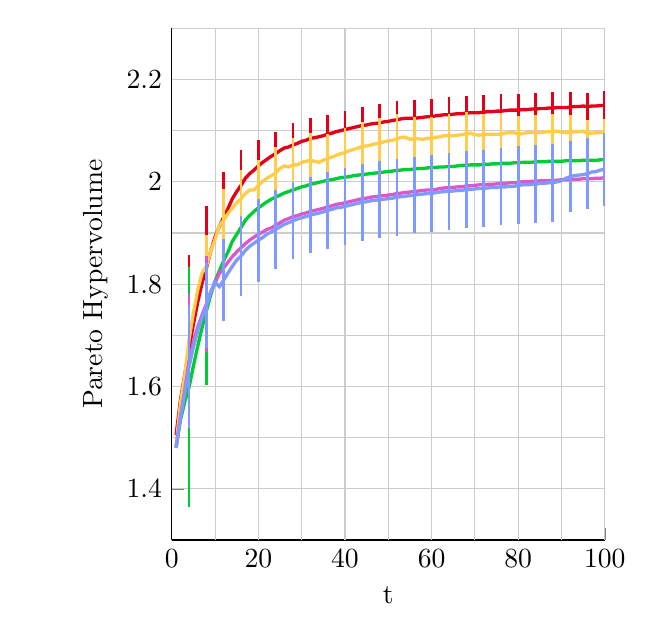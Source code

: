 % This file was created by matlab2tikz v0.3.0.
% Copyright (c) 2008--2012, Nico Schlömer <nico.schloemer@gmail.com>
% All rights reserved.
% 
% The latest updates can be retrieved from
%   http://www.mathworks.com/matlabcentral/fileexchange/22022-matlab2tikz
% where you can also make suggestions and rate matlab2tikz.
% 
% 
% 

% defining custom colors
\definecolor{mycolor1}{rgb}{0.9,0,0.1}
\definecolor{mycolor2}{rgb}{0,0.8,0.2}
\definecolor{mycolor3}{rgb}{1,0.8,0.3}
\definecolor{mycolor4}{rgb}{0.85,0.35,0.8}
\definecolor{mycolor5}{rgb}{0.5,0.6,1}

\begin{tikzpicture}

\begin{axis}[%
width=55mm,
height=65mm,
scale only axis,
xmin=0, xmax=100,
xlabel={t},
ymin=1.3, ymax=2.3,
ylabel={Pareto Hypervolume},
axis lines*=left,
unbounded coords=jump]
\addplot [
color=white!80!black,
solid,
forget plot
]
coordinates{
 (10,1.3)(10,2.3) 
};
\addplot [
color=white!80!black,
solid,
forget plot
]
coordinates{
 (20,1.3)(20,2.3) 
};
\addplot [
color=white!80!black,
solid,
forget plot
]
coordinates{
 (30,1.3)(30,2.3) 
};
\addplot [
color=white!80!black,
solid,
forget plot
]
coordinates{
 (40,1.3)(40,2.3) 
};
\addplot [
color=white!80!black,
solid,
forget plot
]
coordinates{
 (50,1.3)(50,2.3) 
};
\addplot [
color=white!80!black,
solid,
forget plot
]
coordinates{
 (60,1.3)(60,2.3) 
};
\addplot [
color=white!80!black,
solid,
forget plot
]
coordinates{
 (70,1.3)(70,2.3) 
};
\addplot [
color=white!80!black,
solid,
forget plot
]
coordinates{
 (80,1.3)(80,2.3) 
};
\addplot [
color=white!80!black,
solid,
forget plot
]
coordinates{
 (90,1.3)(90,2.3) 
};
\addplot [
color=white!80!black,
solid,
forget plot
]
coordinates{
 (100,1.3)(100,2.3) 
};
\addplot [
color=white!80!black,
solid,
forget plot
]
coordinates{
 (0,1.4)(100,1.4) 
};
\addplot [
color=white!80!black,
solid,
forget plot
]
coordinates{
 (0,1.5)(100,1.5) 
};
\addplot [
color=white!80!black,
solid,
forget plot
]
coordinates{
 (0,1.6)(100,1.6) 
};
\addplot [
color=white!80!black,
solid,
forget plot
]
coordinates{
 (0,1.7)(100,1.7) 
};
\addplot [
color=white!80!black,
solid,
forget plot
]
coordinates{
 (0,1.8)(100,1.8) 
};
\addplot [
color=white!80!black,
solid,
forget plot
]
coordinates{
 (0,1.9)(100,1.9) 
};
\addplot [
color=white!80!black,
solid,
forget plot
]
coordinates{
 (0,2)(100,2) 
};
\addplot [
color=white!80!black,
solid,
forget plot
]
coordinates{
 (0,2.1)(100,2.1) 
};
\addplot [
color=white!80!black,
solid,
forget plot
]
coordinates{
 (0,2.2)(100,2.2) 
};
\addplot [
color=white!80!black,
solid,
forget plot
]
coordinates{
 (0,2.3)(100,2.3) 
};
\addplot [
color=mycolor1,
solid,
line width=1.2pt,
forget plot
]
coordinates{
 (1,1.505)(2,1.573)(3,1.623)(4,1.674)(5,1.722)(6,1.765)(7,1.802)(8,1.831)(9,1.865)(10,1.892)(11,1.913)(12,1.931)(13,1.948)(14,1.967)(15,1.981)(16,1.993)(17,2.007)(18,2.016)(19,2.023)(20,2.031)(21,2.038)(22,2.044)(23,2.05)(24,2.055)(25,2.061)(26,2.066)(27,2.068)(28,2.072)(29,2.075)(30,2.079)(31,2.081)(32,2.085)(33,2.086)(34,2.088)(35,2.09)(36,2.093)(37,2.095)(38,2.098)(39,2.1)(40,2.102)(41,2.104)(42,2.106)(43,2.108)(44,2.11)(45,2.111)(46,2.113)(47,2.114)(48,2.115)(49,2.117)(50,2.118)(51,2.12)(52,2.121)(53,2.123)(54,2.124)(55,2.124)(56,2.124)(57,2.125)(58,2.126)(59,2.127)(60,2.127)(61,2.129)(62,2.13)(63,2.131)(64,2.131)(65,2.132)(66,2.133)(67,2.133)(68,2.134)(69,2.135)(70,2.135)(71,2.135)(72,2.136)(73,2.137)(74,2.137)(75,2.138)(76,2.138)(77,2.139)(78,2.14)(79,2.14)(80,2.14)(81,2.141)(82,2.141)(83,2.142)(84,2.142)(85,2.143)(86,2.143)(87,2.144)(88,2.144)(89,2.145)(90,2.145)(91,2.145)(92,2.146)(93,2.147)(94,2.147)(95,2.148)(96,2.147)(97,2.148)(98,2.148)(99,2.149)(100,2.149) 
};
\addplot [
color=mycolor1,
solid,
line width=1.0pt,
forget plot
]
coordinates{
 (4,1.491)(4,1.857) 
};
\addplot [
color=mycolor1,
solid,
line width=1.0pt,
forget plot
]
coordinates{
 (8,1.71)(8,1.953) 
};
\addplot [
color=mycolor1,
solid,
line width=1.0pt,
forget plot
]
coordinates{
 (12,1.842)(12,2.02) 
};
\addplot [
color=mycolor1,
solid,
line width=1.0pt,
forget plot
]
coordinates{
 (16,1.924)(16,2.062) 
};
\addplot [
color=mycolor1,
solid,
line width=1.0pt,
forget plot
]
coordinates{
 (20,1.981)(20,2.081) 
};
\addplot [
color=mycolor1,
solid,
line width=1.0pt,
forget plot
]
coordinates{
 (24,2.012)(24,2.098) 
};
\addplot [
color=mycolor1,
solid,
line width=1.0pt,
forget plot
]
coordinates{
 (28,2.031)(28,2.114) 
};
\addplot [
color=mycolor1,
solid,
line width=1.0pt,
forget plot
]
coordinates{
 (32,2.045)(32,2.124) 
};
\addplot [
color=mycolor1,
solid,
line width=1.0pt,
forget plot
]
coordinates{
 (36,2.055)(36,2.13) 
};
\addplot [
color=mycolor1,
solid,
line width=1.0pt,
forget plot
]
coordinates{
 (40,2.065)(40,2.138) 
};
\addplot [
color=mycolor1,
solid,
line width=1.0pt,
forget plot
]
coordinates{
 (44,2.074)(44,2.146) 
};
\addplot [
color=mycolor1,
solid,
line width=1.0pt,
forget plot
]
coordinates{
 (48,2.08)(48,2.151) 
};
\addplot [
color=mycolor1,
solid,
line width=1.0pt,
forget plot
]
coordinates{
 (52,2.086)(52,2.157) 
};
\addplot [
color=mycolor1,
solid,
line width=1.0pt,
forget plot
]
coordinates{
 (56,2.09)(56,2.159) 
};
\addplot [
color=mycolor1,
solid,
line width=1.0pt,
forget plot
]
coordinates{
 (60,2.093)(60,2.161) 
};
\addplot [
color=mycolor1,
solid,
line width=1.0pt,
forget plot
]
coordinates{
 (64,2.098)(64,2.165) 
};
\addplot [
color=mycolor1,
solid,
line width=1.0pt,
forget plot
]
coordinates{
 (68,2.101)(68,2.168) 
};
\addplot [
color=mycolor1,
solid,
line width=1.0pt,
forget plot
]
coordinates{
 (72,2.103)(72,2.169) 
};
\addplot [
color=mycolor1,
solid,
line width=1.0pt,
forget plot
]
coordinates{
 (76,2.106)(76,2.171) 
};
\addplot [
color=mycolor1,
solid,
line width=1.0pt,
forget plot
]
coordinates{
 (80,2.109)(80,2.171) 
};
\addplot [
color=mycolor1,
solid,
line width=1.0pt,
forget plot
]
coordinates{
 (84,2.111)(84,2.173) 
};
\addplot [
color=mycolor1,
solid,
line width=1.0pt,
forget plot
]
coordinates{
 (88,2.113)(88,2.175) 
};
\addplot [
color=mycolor1,
solid,
line width=1.0pt,
forget plot
]
coordinates{
 (92,2.118)(92,2.175) 
};
\addplot [
color=mycolor1,
solid,
line width=1.0pt,
forget plot
]
coordinates{
 (96,2.12)(96,2.174) 
};
\addplot [
color=mycolor1,
solid,
line width=1.0pt,
forget plot
]
coordinates{
 (100,2.122)(100,2.177) 
};
\addplot [
color=mycolor2,
solid,
line width=1.2pt,
forget plot
]
coordinates{
 (1,1.483)(2,1.534)(3,1.57)(4,1.599)(5,1.64)(6,1.679)(7,1.715)(8,1.748)(9,1.779)(10,1.806)(11,1.826)(12,1.846)(13,1.863)(14,1.884)(15,1.897)(16,1.911)(17,1.925)(18,1.934)(19,1.942)(20,1.949)(21,1.955)(22,1.961)(23,1.966)(24,1.97)(25,1.974)(26,1.978)(27,1.981)(28,1.984)(29,1.987)(30,1.99)(31,1.992)(32,1.995)(33,1.997)(34,1.999)(35,2.001)(36,2.003)(37,2.004)(38,2.006)(39,2.008)(40,2.009)(41,2.01)(42,2.012)(43,2.013)(44,2.014)(45,2.015)(46,2.016)(47,2.017)(48,2.018)(49,2.019)(50,2.02)(51,2.021)(52,2.022)(53,2.023)(54,2.024)(55,2.024)(56,2.025)(57,2.026)(58,2.026)(59,2.027)(60,2.028)(61,2.028)(62,2.029)(63,2.029)(64,2.03)(65,2.03)(66,2.031)(67,2.032)(68,2.032)(69,2.033)(70,2.033)(71,2.033)(72,2.034)(73,2.034)(74,2.035)(75,2.035)(76,2.036)(77,2.036)(78,2.036)(79,2.037)(80,2.037)(81,2.038)(82,2.038)(83,2.038)(84,2.039)(85,2.039)(86,2.039)(87,2.04)(88,2.04)(89,2.04)(90,2.04)(91,2.041)(92,2.041)(93,2.041)(94,2.041)(95,2.042)(96,2.042)(97,2.042)(98,2.042)(99,2.043)(100,2.043) 
};
\addplot [
color=mycolor2,
solid,
line width=1.0pt,
forget plot
]
coordinates{
 (4,1.365)(4,1.833) 
};
\addplot [
color=mycolor2,
solid,
line width=1.0pt,
forget plot
]
coordinates{
 (8,1.602)(8,1.893) 
};
\addplot [
color=mycolor2,
solid,
line width=1.0pt,
forget plot
]
coordinates{
 (12,1.75)(12,1.941) 
};
\addplot [
color=mycolor2,
solid,
line width=1.0pt,
forget plot
]
coordinates{
 (16,1.852)(16,1.97) 
};
\addplot [
color=mycolor2,
solid,
line width=1.0pt,
forget plot
]
coordinates{
 (20,1.925)(20,1.973) 
};
\addplot [
color=mycolor2,
solid,
line width=1.0pt,
forget plot
]
coordinates{
 (24,1.955)(24,1.986) 
};
\addplot [
color=mycolor2,
solid,
line width=1.0pt,
forget plot
]
coordinates{
 (28,1.97)(28,1.999) 
};
\addplot [
color=mycolor2,
solid,
line width=1.0pt,
forget plot
]
coordinates{
 (32,1.982)(32,2.007) 
};
\addplot [
color=mycolor2,
solid,
line width=1.0pt,
forget plot
]
coordinates{
 (36,1.992)(36,2.014) 
};
\addplot [
color=mycolor2,
solid,
line width=1.0pt,
forget plot
]
coordinates{
 (40,1.999)(40,2.019) 
};
\addplot [
color=mycolor2,
solid,
line width=1.0pt,
forget plot
]
coordinates{
 (44,2.005)(44,2.023) 
};
\addplot [
color=mycolor2,
solid,
line width=1.0pt,
forget plot
]
coordinates{
 (48,2.009)(48,2.027) 
};
\addplot [
color=mycolor2,
solid,
line width=1.0pt,
forget plot
]
coordinates{
 (52,2.014)(52,2.03) 
};
\addplot [
color=mycolor2,
solid,
line width=1.0pt,
forget plot
]
coordinates{
 (56,2.017)(56,2.033) 
};
\addplot [
color=mycolor2,
solid,
line width=1.0pt,
forget plot
]
coordinates{
 (60,2.02)(60,2.035) 
};
\addplot [
color=mycolor2,
solid,
line width=1.0pt,
forget plot
]
coordinates{
 (64,2.023)(64,2.037) 
};
\addplot [
color=mycolor2,
solid,
line width=1.0pt,
forget plot
]
coordinates{
 (68,2.026)(68,2.038) 
};
\addplot [
color=mycolor2,
solid,
line width=1.0pt,
forget plot
]
coordinates{
 (72,2.028)(72,2.04) 
};
\addplot [
color=mycolor2,
solid,
line width=1.0pt,
forget plot
]
coordinates{
 (76,2.03)(76,2.042) 
};
\addplot [
color=mycolor2,
solid,
line width=1.0pt,
forget plot
]
coordinates{
 (80,2.032)(80,2.043) 
};
\addplot [
color=mycolor2,
solid,
line width=1.0pt,
forget plot
]
coordinates{
 (84,2.033)(84,2.044) 
};
\addplot [
color=mycolor2,
solid,
line width=1.0pt,
forget plot
]
coordinates{
 (88,2.034)(88,2.045) 
};
\addplot [
color=mycolor2,
solid,
line width=1.0pt,
forget plot
]
coordinates{
 (92,2.036)(92,2.046) 
};
\addplot [
color=mycolor2,
solid,
line width=1.0pt,
forget plot
]
coordinates{
 (96,2.037)(96,2.047) 
};
\addplot [
color=mycolor2,
solid,
line width=1.0pt,
forget plot
]
coordinates{
 (100,2.038)(100,2.048) 
};
\addplot [
color=mycolor3,
solid,
line width=1.2pt,
forget plot
]
coordinates{
 (1,1.484)(2,1.567)(3,1.621)(4,1.692)(5,1.744)(6,1.789)(7,1.822)(8,1.835)(9,1.865)(10,1.887)(11,1.915)(12,1.925)(13,1.938)(14,1.949)(15,1.959)(16,1.967)(17,1.977)(18,1.984)(19,1.984)(20,1.993)(21,2.001)(22,2.007)(23,2.012)(24,2.017)(25,2.026)(26,2.031)(27,2.029)(28,2.033)(29,2.033)(30,2.038)(31,2.04)(32,2.042)(33,2.04)(34,2.038)(35,2.042)(36,2.046)(37,2.048)(38,2.052)(39,2.055)(40,2.057)(41,2.061)(42,2.063)(43,2.066)(44,2.069)(45,2.07)(46,2.072)(47,2.074)(48,2.076)(49,2.078)(50,2.08)(51,2.081)(52,2.084)(53,2.087)(54,2.087)(55,2.083)(56,2.084)(57,2.084)(58,2.083)(59,2.085)(60,2.085)(61,2.087)(62,2.088)(63,2.09)(64,2.09)(65,2.09)(66,2.091)(67,2.092)(68,2.094)(69,2.095)(70,2.092)(71,2.091)(72,2.092)(73,2.093)(74,2.093)(75,2.093)(76,2.093)(77,2.095)(78,2.096)(79,2.096)(80,2.093)(81,2.094)(82,2.096)(83,2.097)(84,2.096)(85,2.096)(86,2.097)(87,2.098)(88,2.098)(89,2.099)(90,2.097)(91,2.096)(92,2.097)(93,2.098)(94,2.098)(95,2.099)(96,2.095)(97,2.095)(98,2.096)(99,2.096)(100,2.097) 
};
\addplot [
color=mycolor3,
solid,
line width=1.0pt,
forget plot
]
coordinates{
 (4,1.629)(4,1.755) 
};
\addplot [
color=mycolor3,
solid,
line width=1.0pt,
forget plot
]
coordinates{
 (8,1.773)(8,1.896) 
};
\addplot [
color=mycolor3,
solid,
line width=1.0pt,
forget plot
]
coordinates{
 (12,1.865)(12,1.985) 
};
\addplot [
color=mycolor3,
solid,
line width=1.0pt,
forget plot
]
coordinates{
 (16,1.911)(16,2.023) 
};
\addplot [
color=mycolor3,
solid,
line width=1.0pt,
forget plot
]
coordinates{
 (20,1.943)(20,2.043) 
};
\addplot [
color=mycolor3,
solid,
line width=1.0pt,
forget plot
]
coordinates{
 (24,1.967)(24,2.068) 
};
\addplot [
color=mycolor3,
solid,
line width=1.0pt,
forget plot
]
coordinates{
 (28,1.981)(28,2.086) 
};
\addplot [
color=mycolor3,
solid,
line width=1.0pt,
forget plot
]
coordinates{
 (32,1.989)(32,2.095) 
};
\addplot [
color=mycolor3,
solid,
line width=1.0pt,
forget plot
]
coordinates{
 (36,1.998)(36,2.093) 
};
\addplot [
color=mycolor3,
solid,
line width=1.0pt,
forget plot
]
coordinates{
 (40,2.009)(40,2.105) 
};
\addplot [
color=mycolor3,
solid,
line width=1.0pt,
forget plot
]
coordinates{
 (44,2.02)(44,2.117) 
};
\addplot [
color=mycolor3,
solid,
line width=1.0pt,
forget plot
]
coordinates{
 (48,2.027)(48,2.124) 
};
\addplot [
color=mycolor3,
solid,
line width=1.0pt,
forget plot
]
coordinates{
 (52,2.036)(52,2.133) 
};
\addplot [
color=mycolor3,
solid,
line width=1.0pt,
forget plot
]
coordinates{
 (56,2.042)(56,2.126) 
};
\addplot [
color=mycolor3,
solid,
line width=1.0pt,
forget plot
]
coordinates{
 (60,2.044)(60,2.127) 
};
\addplot [
color=mycolor3,
solid,
line width=1.0pt,
forget plot
]
coordinates{
 (64,2.048)(64,2.132) 
};
\addplot [
color=mycolor3,
solid,
line width=1.0pt,
forget plot
]
coordinates{
 (68,2.051)(68,2.137) 
};
\addplot [
color=mycolor3,
solid,
line width=1.0pt,
forget plot
]
coordinates{
 (72,2.051)(72,2.133) 
};
\addplot [
color=mycolor3,
solid,
line width=1.0pt,
forget plot
]
coordinates{
 (76,2.052)(76,2.135) 
};
\addplot [
color=mycolor3,
solid,
line width=1.0pt,
forget plot
]
coordinates{
 (80,2.059)(80,2.128) 
};
\addplot [
color=mycolor3,
solid,
line width=1.0pt,
forget plot
]
coordinates{
 (84,2.061)(84,2.13) 
};
\addplot [
color=mycolor3,
solid,
line width=1.0pt,
forget plot
]
coordinates{
 (88,2.064)(88,2.133) 
};
\addplot [
color=mycolor3,
solid,
line width=1.0pt,
forget plot
]
coordinates{
 (92,2.064)(92,2.131) 
};
\addplot [
color=mycolor3,
solid,
line width=1.0pt,
forget plot
]
coordinates{
 (96,2.069)(96,2.12) 
};
\addplot [
color=mycolor3,
solid,
line width=1.0pt,
forget plot
]
coordinates{
 (100,2.072)(100,2.122) 
};
\addplot [
color=mycolor4,
solid,
line width=1.2pt,
forget plot
]
coordinates{
 (1,1.48)(2,1.54)(3,1.592)(4,1.649)(5,1.687)(6,1.716)(7,1.74)(8,1.761)(9,1.785)(10,1.803)(11,1.821)(12,1.832)(13,1.843)(14,1.854)(15,1.863)(16,1.871)(17,1.879)(18,1.886)(19,1.892)(20,1.897)(21,1.902)(22,1.907)(23,1.91)(24,1.915)(25,1.92)(26,1.925)(27,1.928)(28,1.932)(29,1.934)(30,1.937)(31,1.939)(32,1.942)(33,1.944)(34,1.946)(35,1.948)(36,1.951)(37,1.953)(38,1.956)(39,1.957)(40,1.959)(41,1.961)(42,1.963)(43,1.965)(44,1.967)(45,1.968)(46,1.97)(47,1.971)(48,1.972)(49,1.973)(50,1.974)(51,1.975)(52,1.977)(53,1.978)(54,1.979)(55,1.98)(56,1.981)(57,1.982)(58,1.983)(59,1.984)(60,1.984)(61,1.985)(62,1.987)(63,1.988)(64,1.988)(65,1.989)(66,1.99)(67,1.99)(68,1.992)(69,1.992)(70,1.993)(71,1.994)(72,1.994)(73,1.995)(74,1.995)(75,1.996)(76,1.997)(77,1.997)(78,1.998)(79,1.998)(80,1.999)(81,2.0)(82,2.0)(83,2.001)(84,2.001)(85,2.002)(86,2.002)(87,2.002)(88,2.003)(89,2.003)(90,2.004)(91,2.004)(92,2.004)(93,2.005)(94,2.005)(95,2.006)(96,2.006)(97,2.006)(98,2.007)(99,2.007)(100,2.008) 
};
\addplot [
color=mycolor4,
solid,
line width=1.0pt,
forget plot
]
coordinates{
 (4,1.518)(4,1.78) 
};
\addplot [
color=mycolor4,
solid,
line width=1.0pt,
forget plot
]
coordinates{
 (8,1.668)(8,1.854) 
};
\addplot [
color=mycolor4,
solid,
line width=1.0pt,
forget plot
]
coordinates{
 (12,1.776)(12,1.887) 
};
\addplot [
color=mycolor4,
solid,
line width=1.0pt,
forget plot
]
coordinates{
 (16,1.826)(16,1.916) 
};
\addplot [
color=mycolor4,
solid,
line width=1.0pt,
forget plot
]
coordinates{
 (20,1.858)(20,1.936) 
};
\addplot [
color=mycolor4,
solid,
line width=1.0pt,
forget plot
]
coordinates{
 (24,1.885)(24,1.945) 
};
\addplot [
color=mycolor4,
solid,
line width=1.0pt,
forget plot
]
coordinates{
 (28,1.905)(28,1.958) 
};
\addplot [
color=mycolor4,
solid,
line width=1.0pt,
forget plot
]
coordinates{
 (32,1.922)(32,1.963) 
};
\addplot [
color=mycolor4,
solid,
line width=1.0pt,
forget plot
]
coordinates{
 (36,1.932)(36,1.97) 
};
\addplot [
color=mycolor4,
solid,
line width=1.0pt,
forget plot
]
coordinates{
 (40,1.943)(40,1.975) 
};
\addplot [
color=mycolor4,
solid,
line width=1.0pt,
forget plot
]
coordinates{
 (44,1.952)(44,1.981) 
};
\addplot [
color=mycolor4,
solid,
line width=1.0pt,
forget plot
]
coordinates{
 (48,1.958)(48,1.986) 
};
\addplot [
color=mycolor4,
solid,
line width=1.0pt,
forget plot
]
coordinates{
 (52,1.963)(52,1.991) 
};
\addplot [
color=mycolor4,
solid,
line width=1.0pt,
forget plot
]
coordinates{
 (56,1.966)(56,1.996) 
};
\addplot [
color=mycolor4,
solid,
line width=1.0pt,
forget plot
]
coordinates{
 (60,1.97)(60,1.999) 
};
\addplot [
color=mycolor4,
solid,
line width=1.0pt,
forget plot
]
coordinates{
 (64,1.977)(64,2.0) 
};
\addplot [
color=mycolor4,
solid,
line width=1.0pt,
forget plot
]
coordinates{
 (68,1.981)(68,2.002) 
};
\addplot [
color=mycolor4,
solid,
line width=1.0pt,
forget plot
]
coordinates{
 (72,1.984)(72,2.005) 
};
\addplot [
color=mycolor4,
solid,
line width=1.0pt,
forget plot
]
coordinates{
 (76,1.987)(76,2.006) 
};
\addplot [
color=mycolor4,
solid,
line width=1.0pt,
forget plot
]
coordinates{
 (80,1.99)(80,2.008) 
};
\addplot [
color=mycolor4,
solid,
line width=1.0pt,
forget plot
]
coordinates{
 (84,1.993)(84,2.009) 
};
\addplot [
color=mycolor4,
solid,
line width=1.0pt,
forget plot
]
coordinates{
 (88,1.995)(88,2.01) 
};
\addplot [
color=mycolor4,
solid,
line width=1.0pt,
forget plot
]
coordinates{
 (92,1.998)(92,2.011) 
};
\addplot [
color=mycolor4,
solid,
line width=1.0pt,
forget plot
]
coordinates{
 (96,2.0)(96,2.011) 
};
\addplot [
color=mycolor4,
solid,
line width=1.0pt,
forget plot
]
coordinates{
 (100,2.002)(100,2.013) 
};
\addplot [
color=mycolor5,
solid,
line width=1.2pt,
forget plot
]
coordinates{
 (1,1.48)(2,1.539)(3,1.587)(4,1.639)(5,1.677)(6,1.709)(7,1.735)(8,1.758)(9,1.784)(10,1.804)(11,1.795)(12,1.808)(13,1.822)(14,1.835)(15,1.847)(16,1.855)(17,1.866)(18,1.874)(19,1.88)(20,1.886)(21,1.891)(22,1.898)(23,1.902)(24,1.907)(25,1.912)(26,1.917)(27,1.92)(28,1.924)(29,1.927)(30,1.93)(31,1.932)(32,1.935)(33,1.937)(34,1.939)(35,1.941)(36,1.944)(37,1.946)(38,1.949)(39,1.95)(40,1.952)(41,1.954)(42,1.956)(43,1.958)(44,1.96)(45,1.961)(46,1.963)(47,1.964)(48,1.965)(49,1.966)(50,1.967)(51,1.968)(52,1.97)(53,1.971)(54,1.972)(55,1.973)(56,1.974)(57,1.975)(58,1.976)(59,1.977)(60,1.977)(61,1.979)(62,1.98)(63,1.981)(64,1.981)(65,1.982)(66,1.983)(67,1.983)(68,1.985)(69,1.985)(70,1.986)(71,1.987)(72,1.987)(73,1.988)(74,1.989)(75,1.989)(76,1.99)(77,1.99)(78,1.991)(79,1.991)(80,1.993)(81,1.994)(82,1.994)(83,1.995)(84,1.995)(85,1.997)(86,1.997)(87,1.998)(88,1.998)(89,2.0)(90,2.002)(91,2.007)(92,2.01)(93,2.012)(94,2.013)(95,2.014)(96,2.016)(97,2.019)(98,2.02)(99,2.023)(100,2.024) 
};
\addplot [
color=mycolor5,
solid,
line width=1.0pt,
forget plot
]
coordinates{
 (4,1.518)(4,1.76) 
};
\addplot [
color=mycolor5,
solid,
line width=1.0pt,
forget plot
]
coordinates{
 (8,1.675)(8,1.841) 
};
\addplot [
color=mycolor5,
solid,
line width=1.0pt,
forget plot
]
coordinates{
 (12,1.728)(12,1.888) 
};
\addplot [
color=mycolor5,
solid,
line width=1.0pt,
forget plot
]
coordinates{
 (16,1.776)(16,1.934) 
};
\addplot [
color=mycolor5,
solid,
line width=1.0pt,
forget plot
]
coordinates{
 (20,1.804)(20,1.967) 
};
\addplot [
color=mycolor5,
solid,
line width=1.0pt,
forget plot
]
coordinates{
 (24,1.83)(24,1.984) 
};
\addplot [
color=mycolor5,
solid,
line width=1.0pt,
forget plot
]
coordinates{
 (28,1.849)(28,1.999) 
};
\addplot [
color=mycolor5,
solid,
line width=1.0pt,
forget plot
]
coordinates{
 (32,1.86)(32,2.01) 
};
\addplot [
color=mycolor5,
solid,
line width=1.0pt,
forget plot
]
coordinates{
 (36,1.869)(36,2.019) 
};
\addplot [
color=mycolor5,
solid,
line width=1.0pt,
forget plot
]
coordinates{
 (40,1.877)(40,2.027) 
};
\addplot [
color=mycolor5,
solid,
line width=1.0pt,
forget plot
]
coordinates{
 (44,1.884)(44,2.035) 
};
\addplot [
color=mycolor5,
solid,
line width=1.0pt,
forget plot
]
coordinates{
 (48,1.89)(48,2.04) 
};
\addplot [
color=mycolor5,
solid,
line width=1.0pt,
forget plot
]
coordinates{
 (52,1.895)(52,2.045) 
};
\addplot [
color=mycolor5,
solid,
line width=1.0pt,
forget plot
]
coordinates{
 (56,1.899)(56,2.049) 
};
\addplot [
color=mycolor5,
solid,
line width=1.0pt,
forget plot
]
coordinates{
 (60,1.902)(60,2.052) 
};
\addplot [
color=mycolor5,
solid,
line width=1.0pt,
forget plot
]
coordinates{
 (64,1.906)(64,2.056) 
};
\addplot [
color=mycolor5,
solid,
line width=1.0pt,
forget plot
]
coordinates{
 (68,1.91)(68,2.06) 
};
\addplot [
color=mycolor5,
solid,
line width=1.0pt,
forget plot
]
coordinates{
 (72,1.912)(72,2.062) 
};
\addplot [
color=mycolor5,
solid,
line width=1.0pt,
forget plot
]
coordinates{
 (76,1.915)(76,2.065) 
};
\addplot [
color=mycolor5,
solid,
line width=1.0pt,
forget plot
]
coordinates{
 (80,1.917)(80,2.069) 
};
\addplot [
color=mycolor5,
solid,
line width=1.0pt,
forget plot
]
coordinates{
 (84,1.92)(84,2.071) 
};
\addplot [
color=mycolor5,
solid,
line width=1.0pt,
forget plot
]
coordinates{
 (88,1.922)(88,2.074) 
};
\addplot [
color=mycolor5,
solid,
line width=1.0pt,
forget plot
]
coordinates{
 (92,1.941)(92,2.079) 
};
\addplot [
color=mycolor5,
solid,
line width=1.0pt,
forget plot
]
coordinates{
 (96,1.946)(96,2.086) 
};
\addplot [
color=mycolor5,
solid,
line width=1.0pt,
forget plot
]
coordinates{
 (100,1.952)(100,2.096) 
};
\end{axis}
\end{tikzpicture}%